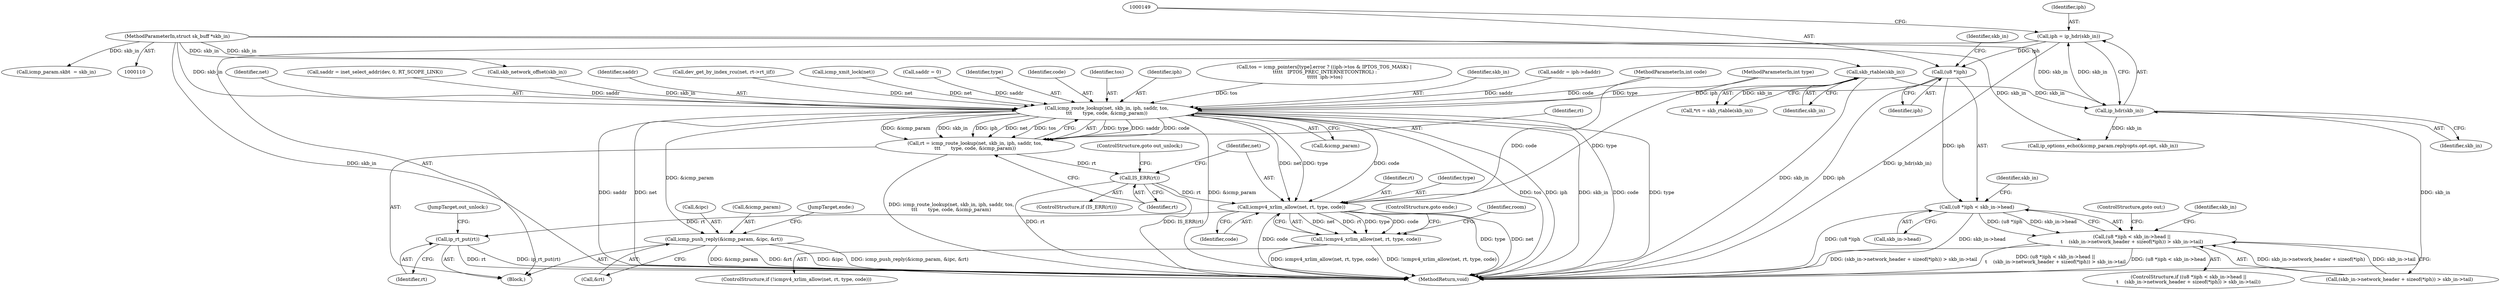 digraph "0_linux_f6d8bd051c391c1c0458a30b2a7abcd939329259_13@pointer" {
"1000148" [label="(Call,(u8 *)iph)"];
"1000141" [label="(Call,iph = ip_hdr(skb_in))"];
"1000143" [label="(Call,ip_hdr(skb_in))"];
"1000122" [label="(Call,skb_rtable(skb_in))"];
"1000111" [label="(MethodParameterIn,struct sk_buff *skb_in)"];
"1000147" [label="(Call,(u8 *)iph < skb_in->head)"];
"1000146" [label="(Call,(u8 *)iph < skb_in->head ||\n\t    (skb_in->network_header + sizeof(*iph)) > skb_in->tail)"];
"1000389" [label="(Call,icmp_route_lookup(net, skb_in, iph, saddr, tos,\n\t\t\t       type, code, &icmp_param))"];
"1000387" [label="(Call,rt = icmp_route_lookup(net, skb_in, iph, saddr, tos,\n\t\t\t       type, code, &icmp_param))"];
"1000400" [label="(Call,IS_ERR(rt))"];
"1000405" [label="(Call,icmpv4_xrlim_allow(net, rt, type, code))"];
"1000404" [label="(Call,!icmpv4_xrlim_allow(net, rt, type, code))"];
"1000479" [label="(Call,ip_rt_put(rt))"];
"1000471" [label="(Call,icmp_push_reply(&icmp_param, &ipc, &rt))"];
"1000157" [label="(Identifier,skb_in)"];
"1000123" [label="(Identifier,skb_in)"];
"1000390" [label="(Identifier,net)"];
"1000472" [label="(Call,&icmp_param)"];
"1000410" [label="(ControlStructure,goto ende;)"];
"1000412" [label="(Identifier,room)"];
"1000112" [label="(MethodParameterIn,int type)"];
"1000269" [label="(Call,saddr = inet_select_addr(dev, 0, RT_SCOPE_LINK))"];
"1000151" [label="(Call,skb_in->head)"];
"1000388" [label="(Identifier,rt)"];
"1000400" [label="(Call,IS_ERR(rt))"];
"1000393" [label="(Identifier,saddr)"];
"1000144" [label="(Identifier,skb_in)"];
"1000148" [label="(Call,(u8 *)iph)"];
"1000404" [label="(Call,!icmpv4_xrlim_allow(net, rt, type, code))"];
"1000479" [label="(Call,ip_rt_put(rt))"];
"1000262" [label="(Call,dev_get_by_index_rcu(net, rt->rt_iif))"];
"1000401" [label="(Identifier,rt)"];
"1000142" [label="(Identifier,iph)"];
"1000481" [label="(JumpTarget,out_unlock:)"];
"1000113" [label="(MethodParameterIn,int code)"];
"1000480" [label="(Identifier,rt)"];
"1000348" [label="(Call,icmp_param.skb\t  = skb_in)"];
"1000403" [label="(ControlStructure,if (!icmpv4_xrlim_allow(net, rt, type, code)))"];
"1000169" [label="(Identifier,skb_in)"];
"1000387" [label="(Call,rt = icmp_route_lookup(net, skb_in, iph, saddr, tos,\n\t\t\t       type, code, &icmp_param))"];
"1000226" [label="(Call,icmp_xmit_lock(net))"];
"1000397" [label="(Call,&icmp_param)"];
"1000478" [label="(JumpTarget,ende:)"];
"1000485" [label="(MethodReturn,void)"];
"1000152" [label="(Identifier,skb_in)"];
"1000115" [label="(Block,)"];
"1000154" [label="(Call,(skb_in->network_header + sizeof(*iph)) > skb_in->tail)"];
"1000408" [label="(Identifier,type)"];
"1000299" [label="(Call,ip_options_echo(&icmp_param.replyopts.opt.opt, skb_in))"];
"1000111" [label="(MethodParameterIn,struct sk_buff *skb_in)"];
"1000276" [label="(Call,saddr = 0)"];
"1000409" [label="(Identifier,code)"];
"1000165" [label="(ControlStructure,goto out;)"];
"1000405" [label="(Call,icmpv4_xrlim_allow(net, rt, type, code))"];
"1000141" [label="(Call,iph = ip_hdr(skb_in))"];
"1000120" [label="(Call,*rt = skb_rtable(skb_in))"];
"1000395" [label="(Identifier,type)"];
"1000396" [label="(Identifier,code)"];
"1000143" [label="(Call,ip_hdr(skb_in))"];
"1000407" [label="(Identifier,rt)"];
"1000150" [label="(Identifier,iph)"];
"1000122" [label="(Call,skb_rtable(skb_in))"];
"1000406" [label="(Identifier,net)"];
"1000476" [label="(Call,&rt)"];
"1000394" [label="(Identifier,tos)"];
"1000471" [label="(Call,icmp_push_reply(&icmp_param, &ipc, &rt))"];
"1000392" [label="(Identifier,iph)"];
"1000280" [label="(Call,tos = icmp_pointers[type].error ? ((iph->tos & IPTOS_TOS_MASK) |\n \t\t\t\t\t   IPTOS_PREC_INTERNETCONTROL) :\n \t\t\t\t\t  iph->tos)"];
"1000145" [label="(ControlStructure,if ((u8 *)iph < skb_in->head ||\n\t    (skb_in->network_header + sizeof(*iph)) > skb_in->tail))"];
"1000474" [label="(Call,&ipc)"];
"1000147" [label="(Call,(u8 *)iph < skb_in->head)"];
"1000357" [label="(Call,skb_network_offset(skb_in))"];
"1000391" [label="(Identifier,skb_in)"];
"1000146" [label="(Call,(u8 *)iph < skb_in->head ||\n\t    (skb_in->network_header + sizeof(*iph)) > skb_in->tail)"];
"1000399" [label="(ControlStructure,if (IS_ERR(rt)))"];
"1000389" [label="(Call,icmp_route_lookup(net, skb_in, iph, saddr, tos,\n\t\t\t       type, code, &icmp_param))"];
"1000233" [label="(Call,saddr = iph->daddr)"];
"1000402" [label="(ControlStructure,goto out_unlock;)"];
"1000148" -> "1000147"  [label="AST: "];
"1000148" -> "1000150"  [label="CFG: "];
"1000149" -> "1000148"  [label="AST: "];
"1000150" -> "1000148"  [label="AST: "];
"1000152" -> "1000148"  [label="CFG: "];
"1000148" -> "1000485"  [label="DDG: iph"];
"1000148" -> "1000147"  [label="DDG: iph"];
"1000141" -> "1000148"  [label="DDG: iph"];
"1000148" -> "1000389"  [label="DDG: iph"];
"1000141" -> "1000115"  [label="AST: "];
"1000141" -> "1000143"  [label="CFG: "];
"1000142" -> "1000141"  [label="AST: "];
"1000143" -> "1000141"  [label="AST: "];
"1000149" -> "1000141"  [label="CFG: "];
"1000141" -> "1000485"  [label="DDG: ip_hdr(skb_in)"];
"1000143" -> "1000141"  [label="DDG: skb_in"];
"1000143" -> "1000144"  [label="CFG: "];
"1000144" -> "1000143"  [label="AST: "];
"1000143" -> "1000485"  [label="DDG: skb_in"];
"1000122" -> "1000143"  [label="DDG: skb_in"];
"1000111" -> "1000143"  [label="DDG: skb_in"];
"1000143" -> "1000299"  [label="DDG: skb_in"];
"1000122" -> "1000120"  [label="AST: "];
"1000122" -> "1000123"  [label="CFG: "];
"1000123" -> "1000122"  [label="AST: "];
"1000120" -> "1000122"  [label="CFG: "];
"1000122" -> "1000485"  [label="DDG: skb_in"];
"1000122" -> "1000120"  [label="DDG: skb_in"];
"1000111" -> "1000122"  [label="DDG: skb_in"];
"1000111" -> "1000110"  [label="AST: "];
"1000111" -> "1000485"  [label="DDG: skb_in"];
"1000111" -> "1000299"  [label="DDG: skb_in"];
"1000111" -> "1000348"  [label="DDG: skb_in"];
"1000111" -> "1000357"  [label="DDG: skb_in"];
"1000111" -> "1000389"  [label="DDG: skb_in"];
"1000147" -> "1000146"  [label="AST: "];
"1000147" -> "1000151"  [label="CFG: "];
"1000151" -> "1000147"  [label="AST: "];
"1000157" -> "1000147"  [label="CFG: "];
"1000146" -> "1000147"  [label="CFG: "];
"1000147" -> "1000485"  [label="DDG: skb_in->head"];
"1000147" -> "1000485"  [label="DDG: (u8 *)iph"];
"1000147" -> "1000146"  [label="DDG: (u8 *)iph"];
"1000147" -> "1000146"  [label="DDG: skb_in->head"];
"1000146" -> "1000145"  [label="AST: "];
"1000146" -> "1000154"  [label="CFG: "];
"1000154" -> "1000146"  [label="AST: "];
"1000165" -> "1000146"  [label="CFG: "];
"1000169" -> "1000146"  [label="CFG: "];
"1000146" -> "1000485"  [label="DDG: (skb_in->network_header + sizeof(*iph)) > skb_in->tail"];
"1000146" -> "1000485"  [label="DDG: (u8 *)iph < skb_in->head ||\n\t    (skb_in->network_header + sizeof(*iph)) > skb_in->tail"];
"1000146" -> "1000485"  [label="DDG: (u8 *)iph < skb_in->head"];
"1000154" -> "1000146"  [label="DDG: skb_in->network_header + sizeof(*iph)"];
"1000154" -> "1000146"  [label="DDG: skb_in->tail"];
"1000389" -> "1000387"  [label="AST: "];
"1000389" -> "1000397"  [label="CFG: "];
"1000390" -> "1000389"  [label="AST: "];
"1000391" -> "1000389"  [label="AST: "];
"1000392" -> "1000389"  [label="AST: "];
"1000393" -> "1000389"  [label="AST: "];
"1000394" -> "1000389"  [label="AST: "];
"1000395" -> "1000389"  [label="AST: "];
"1000396" -> "1000389"  [label="AST: "];
"1000397" -> "1000389"  [label="AST: "];
"1000387" -> "1000389"  [label="CFG: "];
"1000389" -> "1000485"  [label="DDG: code"];
"1000389" -> "1000485"  [label="DDG: &icmp_param"];
"1000389" -> "1000485"  [label="DDG: tos"];
"1000389" -> "1000485"  [label="DDG: iph"];
"1000389" -> "1000485"  [label="DDG: saddr"];
"1000389" -> "1000485"  [label="DDG: net"];
"1000389" -> "1000485"  [label="DDG: skb_in"];
"1000389" -> "1000485"  [label="DDG: type"];
"1000389" -> "1000387"  [label="DDG: type"];
"1000389" -> "1000387"  [label="DDG: saddr"];
"1000389" -> "1000387"  [label="DDG: code"];
"1000389" -> "1000387"  [label="DDG: &icmp_param"];
"1000389" -> "1000387"  [label="DDG: skb_in"];
"1000389" -> "1000387"  [label="DDG: iph"];
"1000389" -> "1000387"  [label="DDG: net"];
"1000389" -> "1000387"  [label="DDG: tos"];
"1000226" -> "1000389"  [label="DDG: net"];
"1000262" -> "1000389"  [label="DDG: net"];
"1000357" -> "1000389"  [label="DDG: skb_in"];
"1000269" -> "1000389"  [label="DDG: saddr"];
"1000233" -> "1000389"  [label="DDG: saddr"];
"1000276" -> "1000389"  [label="DDG: saddr"];
"1000280" -> "1000389"  [label="DDG: tos"];
"1000112" -> "1000389"  [label="DDG: type"];
"1000113" -> "1000389"  [label="DDG: code"];
"1000389" -> "1000405"  [label="DDG: net"];
"1000389" -> "1000405"  [label="DDG: type"];
"1000389" -> "1000405"  [label="DDG: code"];
"1000389" -> "1000471"  [label="DDG: &icmp_param"];
"1000387" -> "1000115"  [label="AST: "];
"1000388" -> "1000387"  [label="AST: "];
"1000401" -> "1000387"  [label="CFG: "];
"1000387" -> "1000485"  [label="DDG: icmp_route_lookup(net, skb_in, iph, saddr, tos,\n\t\t\t       type, code, &icmp_param)"];
"1000387" -> "1000400"  [label="DDG: rt"];
"1000400" -> "1000399"  [label="AST: "];
"1000400" -> "1000401"  [label="CFG: "];
"1000401" -> "1000400"  [label="AST: "];
"1000402" -> "1000400"  [label="CFG: "];
"1000406" -> "1000400"  [label="CFG: "];
"1000400" -> "1000485"  [label="DDG: rt"];
"1000400" -> "1000485"  [label="DDG: IS_ERR(rt)"];
"1000400" -> "1000405"  [label="DDG: rt"];
"1000405" -> "1000404"  [label="AST: "];
"1000405" -> "1000409"  [label="CFG: "];
"1000406" -> "1000405"  [label="AST: "];
"1000407" -> "1000405"  [label="AST: "];
"1000408" -> "1000405"  [label="AST: "];
"1000409" -> "1000405"  [label="AST: "];
"1000404" -> "1000405"  [label="CFG: "];
"1000405" -> "1000485"  [label="DDG: code"];
"1000405" -> "1000485"  [label="DDG: type"];
"1000405" -> "1000485"  [label="DDG: net"];
"1000405" -> "1000404"  [label="DDG: net"];
"1000405" -> "1000404"  [label="DDG: rt"];
"1000405" -> "1000404"  [label="DDG: type"];
"1000405" -> "1000404"  [label="DDG: code"];
"1000112" -> "1000405"  [label="DDG: type"];
"1000113" -> "1000405"  [label="DDG: code"];
"1000405" -> "1000479"  [label="DDG: rt"];
"1000404" -> "1000403"  [label="AST: "];
"1000410" -> "1000404"  [label="CFG: "];
"1000412" -> "1000404"  [label="CFG: "];
"1000404" -> "1000485"  [label="DDG: icmpv4_xrlim_allow(net, rt, type, code)"];
"1000404" -> "1000485"  [label="DDG: !icmpv4_xrlim_allow(net, rt, type, code)"];
"1000479" -> "1000115"  [label="AST: "];
"1000479" -> "1000480"  [label="CFG: "];
"1000480" -> "1000479"  [label="AST: "];
"1000481" -> "1000479"  [label="CFG: "];
"1000479" -> "1000485"  [label="DDG: ip_rt_put(rt)"];
"1000479" -> "1000485"  [label="DDG: rt"];
"1000471" -> "1000115"  [label="AST: "];
"1000471" -> "1000476"  [label="CFG: "];
"1000472" -> "1000471"  [label="AST: "];
"1000474" -> "1000471"  [label="AST: "];
"1000476" -> "1000471"  [label="AST: "];
"1000478" -> "1000471"  [label="CFG: "];
"1000471" -> "1000485"  [label="DDG: &icmp_param"];
"1000471" -> "1000485"  [label="DDG: &rt"];
"1000471" -> "1000485"  [label="DDG: &ipc"];
"1000471" -> "1000485"  [label="DDG: icmp_push_reply(&icmp_param, &ipc, &rt)"];
}
